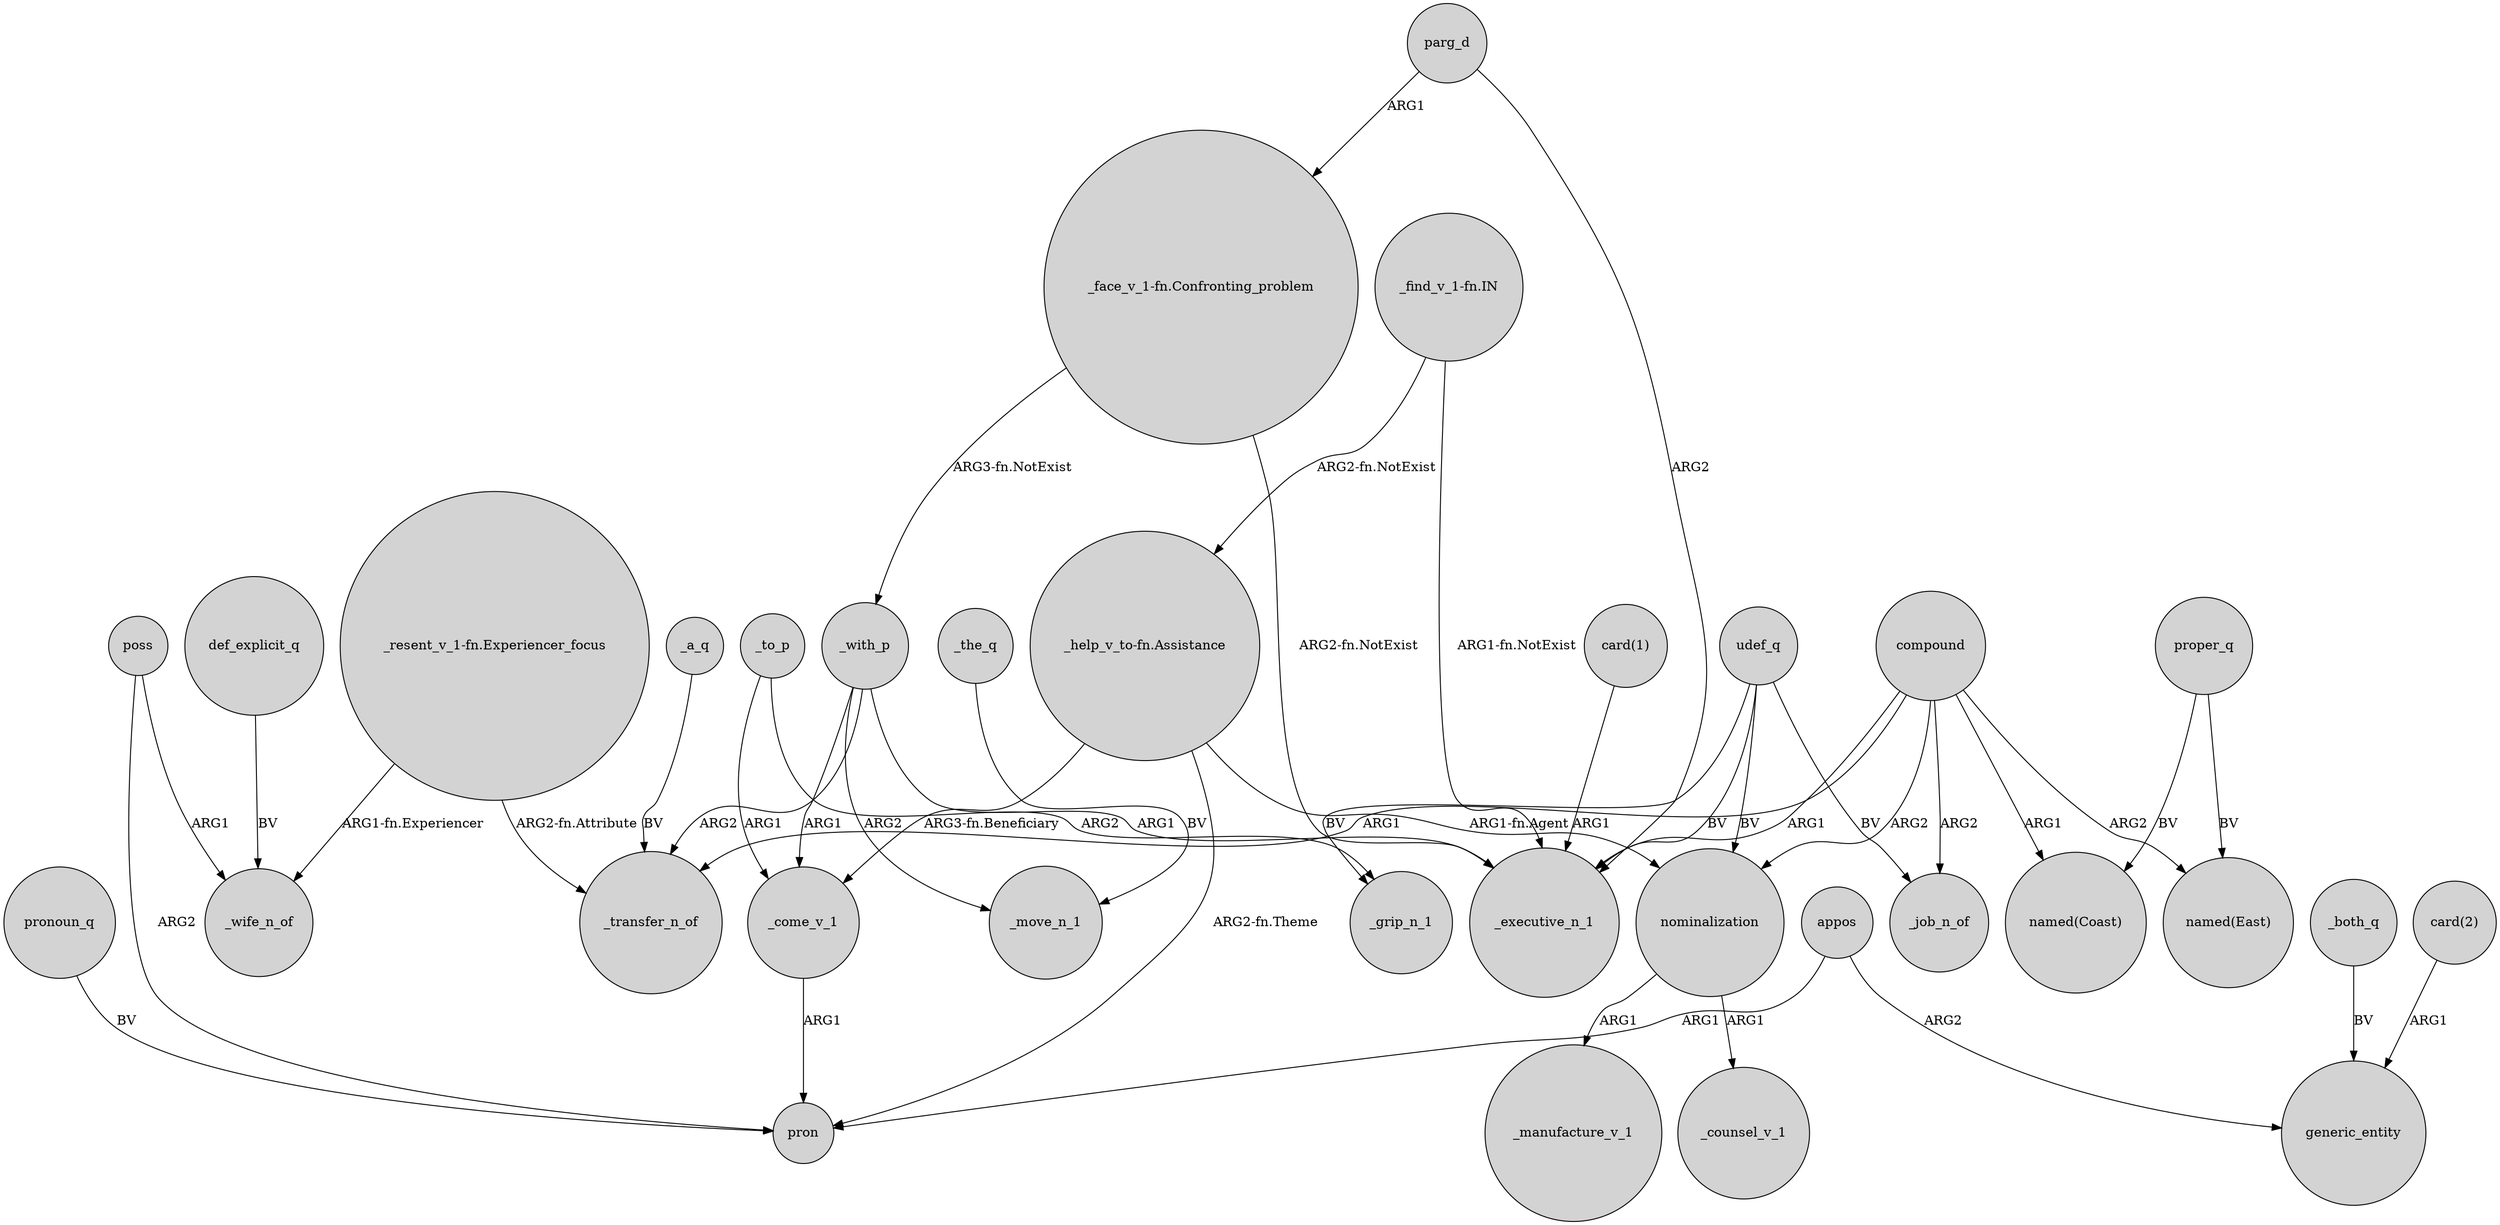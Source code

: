 digraph {
	node [shape=circle style=filled]
	"_help_v_to-fn.Assistance" -> _come_v_1 [label="ARG3-fn.Beneficiary"]
	poss -> pron [label=ARG2]
	_with_p -> _come_v_1 [label=ARG1]
	udef_q -> _executive_n_1 [label=BV]
	"_help_v_to-fn.Assistance" -> nominalization [label="ARG1-fn.Agent"]
	_to_p -> _come_v_1 [label=ARG1]
	def_explicit_q -> _wife_n_of [label=BV]
	compound -> _executive_n_1 [label=ARG1]
	nominalization -> _manufacture_v_1 [label=ARG1]
	"card(1)" -> _executive_n_1 [label=ARG1]
	compound -> nominalization [label=ARG2]
	poss -> _wife_n_of [label=ARG1]
	appos -> generic_entity [label=ARG2]
	_with_p -> _executive_n_1 [label=ARG1]
	compound -> "named(Coast)" [label=ARG1]
	_both_q -> generic_entity [label=BV]
	_the_q -> _move_n_1 [label=BV]
	"_help_v_to-fn.Assistance" -> pron [label="ARG2-fn.Theme"]
	parg_d -> "_face_v_1-fn.Confronting_problem" [label=ARG1]
	_with_p -> _move_n_1 [label=ARG2]
	"_resent_v_1-fn.Experiencer_focus" -> _transfer_n_of [label="ARG2-fn.Attribute"]
	pronoun_q -> pron [label=BV]
	udef_q -> _grip_n_1 [label=BV]
	"_resent_v_1-fn.Experiencer_focus" -> _wife_n_of [label="ARG1-fn.Experiencer"]
	_come_v_1 -> pron [label=ARG1]
	_to_p -> _grip_n_1 [label=ARG2]
	appos -> pron [label=ARG1]
	parg_d -> _executive_n_1 [label=ARG2]
	compound -> _transfer_n_of [label=ARG1]
	_a_q -> _transfer_n_of [label=BV]
	"_find_v_1-fn.IN" -> "_help_v_to-fn.Assistance" [label="ARG2-fn.NotExist"]
	udef_q -> nominalization [label=BV]
	"_face_v_1-fn.Confronting_problem" -> _executive_n_1 [label="ARG2-fn.NotExist"]
	nominalization -> _counsel_v_1 [label=ARG1]
	_with_p -> _transfer_n_of [label=ARG2]
	"_face_v_1-fn.Confronting_problem" -> _with_p [label="ARG3-fn.NotExist"]
	"_find_v_1-fn.IN" -> _executive_n_1 [label="ARG1-fn.NotExist"]
	udef_q -> _job_n_of [label=BV]
	proper_q -> "named(East)" [label=BV]
	"card(2)" -> generic_entity [label=ARG1]
	compound -> "named(East)" [label=ARG2]
	proper_q -> "named(Coast)" [label=BV]
	compound -> _job_n_of [label=ARG2]
}
